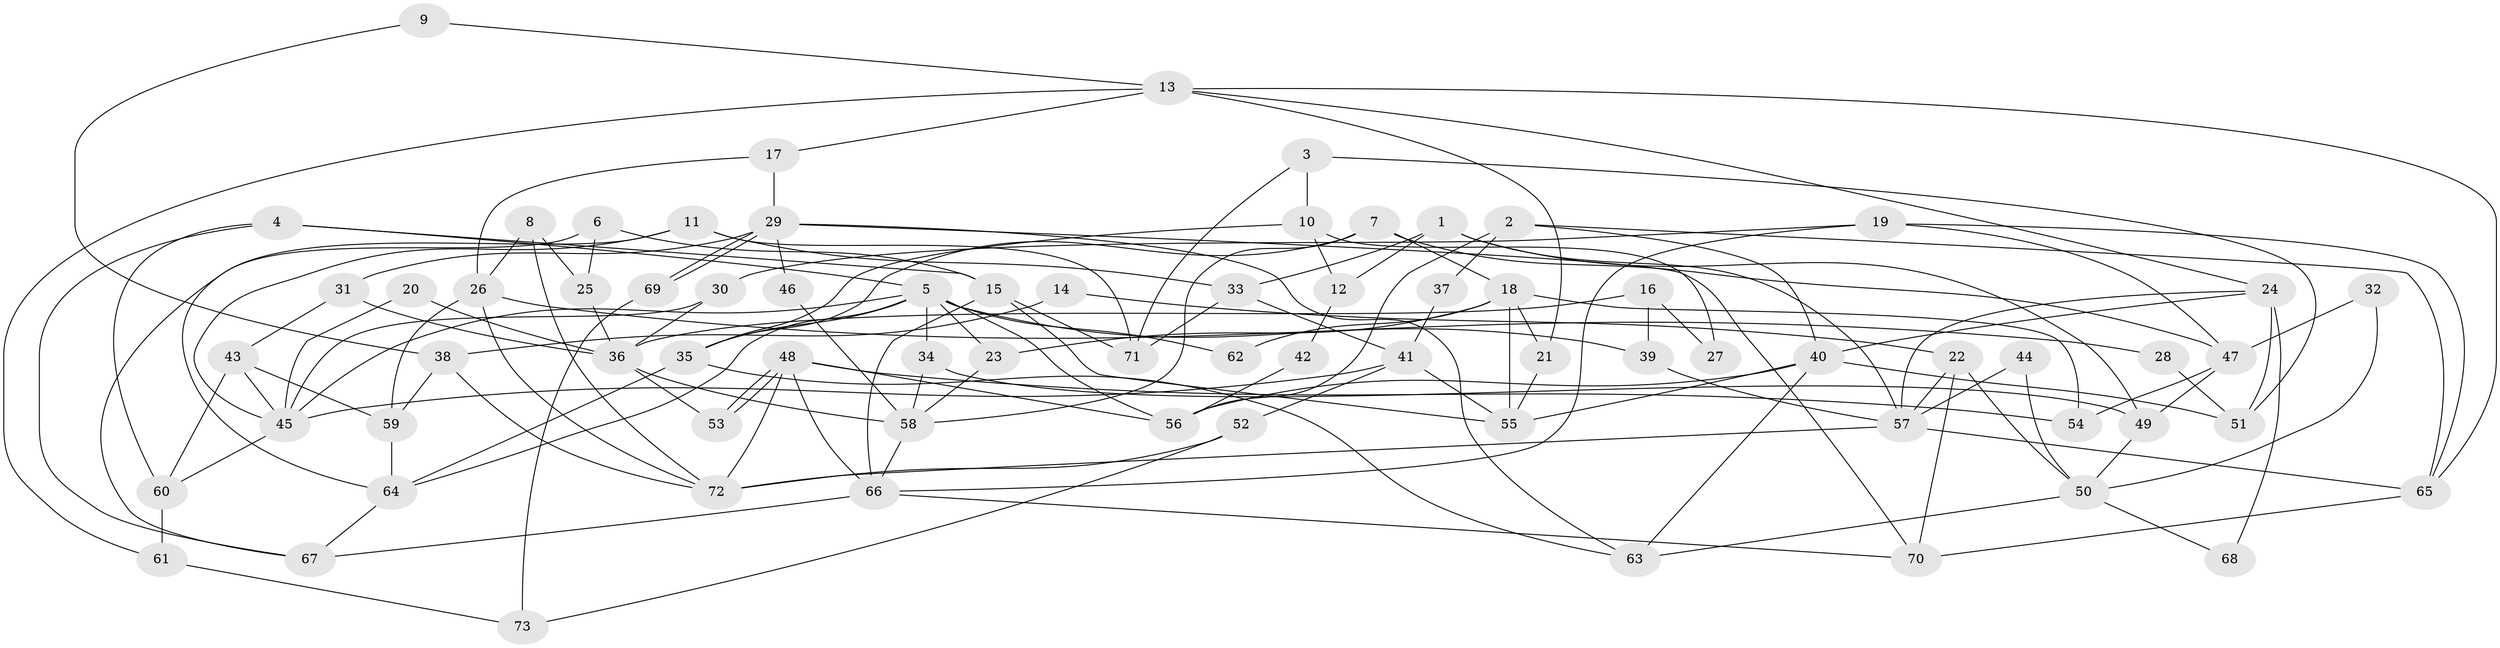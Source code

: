 // coarse degree distribution, {12: 0.02702702702702703, 4: 0.16216216216216217, 9: 0.08108108108108109, 8: 0.08108108108108109, 3: 0.10810810810810811, 5: 0.21621621621621623, 2: 0.24324324324324326, 6: 0.05405405405405406, 7: 0.02702702702702703}
// Generated by graph-tools (version 1.1) at 2025/51/03/04/25 22:51:20]
// undirected, 73 vertices, 146 edges
graph export_dot {
  node [color=gray90,style=filled];
  1;
  2;
  3;
  4;
  5;
  6;
  7;
  8;
  9;
  10;
  11;
  12;
  13;
  14;
  15;
  16;
  17;
  18;
  19;
  20;
  21;
  22;
  23;
  24;
  25;
  26;
  27;
  28;
  29;
  30;
  31;
  32;
  33;
  34;
  35;
  36;
  37;
  38;
  39;
  40;
  41;
  42;
  43;
  44;
  45;
  46;
  47;
  48;
  49;
  50;
  51;
  52;
  53;
  54;
  55;
  56;
  57;
  58;
  59;
  60;
  61;
  62;
  63;
  64;
  65;
  66;
  67;
  68;
  69;
  70;
  71;
  72;
  73;
  1 -- 49;
  1 -- 57;
  1 -- 12;
  1 -- 33;
  2 -- 40;
  2 -- 56;
  2 -- 37;
  2 -- 65;
  3 -- 71;
  3 -- 51;
  3 -- 10;
  4 -- 60;
  4 -- 5;
  4 -- 15;
  4 -- 67;
  5 -- 56;
  5 -- 35;
  5 -- 23;
  5 -- 34;
  5 -- 39;
  5 -- 45;
  5 -- 62;
  5 -- 64;
  6 -- 15;
  6 -- 64;
  6 -- 25;
  7 -- 18;
  7 -- 58;
  7 -- 35;
  7 -- 47;
  8 -- 26;
  8 -- 25;
  8 -- 72;
  9 -- 38;
  9 -- 13;
  10 -- 35;
  10 -- 12;
  10 -- 27;
  11 -- 67;
  11 -- 33;
  11 -- 45;
  11 -- 71;
  12 -- 42;
  13 -- 21;
  13 -- 65;
  13 -- 17;
  13 -- 24;
  13 -- 61;
  14 -- 38;
  14 -- 22;
  15 -- 66;
  15 -- 55;
  15 -- 71;
  16 -- 39;
  16 -- 36;
  16 -- 27;
  17 -- 26;
  17 -- 29;
  18 -- 23;
  18 -- 55;
  18 -- 21;
  18 -- 54;
  18 -- 62;
  19 -- 66;
  19 -- 65;
  19 -- 30;
  19 -- 47;
  20 -- 36;
  20 -- 45;
  21 -- 55;
  22 -- 57;
  22 -- 70;
  22 -- 50;
  23 -- 58;
  24 -- 57;
  24 -- 40;
  24 -- 51;
  24 -- 68;
  25 -- 36;
  26 -- 72;
  26 -- 59;
  26 -- 28;
  28 -- 51;
  29 -- 69;
  29 -- 69;
  29 -- 31;
  29 -- 46;
  29 -- 63;
  29 -- 70;
  30 -- 45;
  30 -- 36;
  31 -- 36;
  31 -- 43;
  32 -- 50;
  32 -- 47;
  33 -- 71;
  33 -- 41;
  34 -- 49;
  34 -- 58;
  35 -- 63;
  35 -- 64;
  36 -- 58;
  36 -- 53;
  37 -- 41;
  38 -- 72;
  38 -- 59;
  39 -- 57;
  40 -- 55;
  40 -- 51;
  40 -- 56;
  40 -- 63;
  41 -- 45;
  41 -- 52;
  41 -- 55;
  42 -- 56;
  43 -- 45;
  43 -- 59;
  43 -- 60;
  44 -- 50;
  44 -- 57;
  45 -- 60;
  46 -- 58;
  47 -- 49;
  47 -- 54;
  48 -- 54;
  48 -- 53;
  48 -- 53;
  48 -- 56;
  48 -- 66;
  48 -- 72;
  49 -- 50;
  50 -- 63;
  50 -- 68;
  52 -- 72;
  52 -- 73;
  57 -- 72;
  57 -- 65;
  58 -- 66;
  59 -- 64;
  60 -- 61;
  61 -- 73;
  64 -- 67;
  65 -- 70;
  66 -- 67;
  66 -- 70;
  69 -- 73;
}
